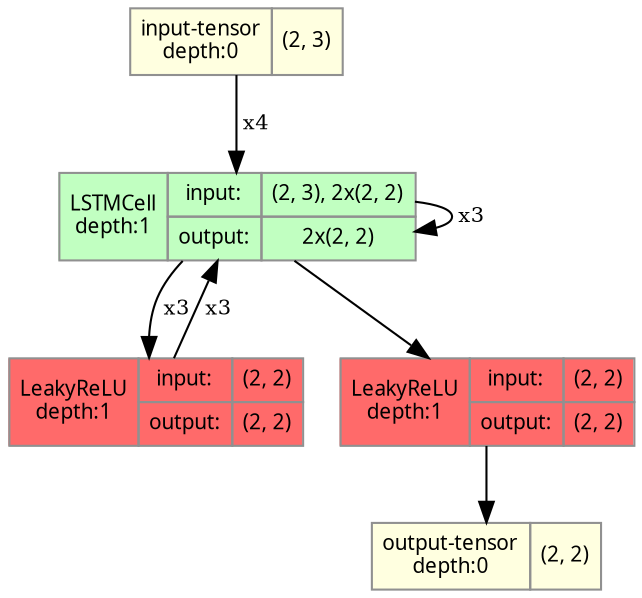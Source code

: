 strict digraph RecursiveNet {
	graph [ordering=in rankdir=TB size="12.0,12.0"]
	node [align=left color="#909090" fillcolor="#ffffff90" fontname="Linux libertine" fontsize=10 height=0.2 margin=0 ranksep=0.1 shape=plaintext style=filled]
	edge [fontsize=10]
	0 [label=<
                    <TABLE BORDER="0" CELLBORDER="1"
                    CELLSPACING="0" CELLPADDING="4">
                        <TR><TD BGCOLOR="lightyellow">input-tensor<BR/>depth:0</TD><TD>(2, 3)</TD></TR>
                    </TABLE>> fillcolor=lightyellow]
	1 [label=<
                    <TABLE BORDER="0" CELLBORDER="1"
                    CELLSPACING="0" CELLPADDING="4">
                    <TR>
                        <TD ROWSPAN="2"
                        BGCOLOR="darkseagreen1">LSTMCell<BR/>depth:1</TD>
                        <TD>input:</TD>
                        <TD>(2, 3), 2x(2, 2)</TD>
                    </TR>
                    <TR>
                        <TD>output:</TD>
                        <TD>2x(2, 2)</TD>
                    </TR>
                    
                    </TABLE>> fillcolor=darkseagreen1]
	2 [label=<
                    <TABLE BORDER="0" CELLBORDER="1"
                    CELLSPACING="0" CELLPADDING="4">
                    <TR>
                        <TD ROWSPAN="2"
                        BGCOLOR="indianred1">LeakyReLU<BR/>depth:1</TD>
                        <TD>input:</TD>
                        <TD>(2, 2)</TD>
                    </TR>
                    <TR>
                        <TD>output:</TD>
                        <TD>(2, 2)</TD>
                    </TR>
                    
                    </TABLE>> fillcolor=indianred1]
	1 [label=<
                    <TABLE BORDER="0" CELLBORDER="1"
                    CELLSPACING="0" CELLPADDING="4">
                    <TR>
                        <TD ROWSPAN="2"
                        BGCOLOR="darkseagreen1">LSTMCell<BR/>depth:1</TD>
                        <TD>input:</TD>
                        <TD>(2, 3), 2x(2, 2)</TD>
                    </TR>
                    <TR>
                        <TD>output:</TD>
                        <TD>2x(2, 2)</TD>
                    </TR>
                    
                    </TABLE>> fillcolor=darkseagreen1]
	2 [label=<
                    <TABLE BORDER="0" CELLBORDER="1"
                    CELLSPACING="0" CELLPADDING="4">
                    <TR>
                        <TD ROWSPAN="2"
                        BGCOLOR="indianred1">LeakyReLU<BR/>depth:1</TD>
                        <TD>input:</TD>
                        <TD>(2, 2)</TD>
                    </TR>
                    <TR>
                        <TD>output:</TD>
                        <TD>(2, 2)</TD>
                    </TR>
                    
                    </TABLE>> fillcolor=indianred1]
	1 [label=<
                    <TABLE BORDER="0" CELLBORDER="1"
                    CELLSPACING="0" CELLPADDING="4">
                    <TR>
                        <TD ROWSPAN="2"
                        BGCOLOR="darkseagreen1">LSTMCell<BR/>depth:1</TD>
                        <TD>input:</TD>
                        <TD>(2, 3), 2x(2, 2)</TD>
                    </TR>
                    <TR>
                        <TD>output:</TD>
                        <TD>2x(2, 2)</TD>
                    </TR>
                    
                    </TABLE>> fillcolor=darkseagreen1]
	2 [label=<
                    <TABLE BORDER="0" CELLBORDER="1"
                    CELLSPACING="0" CELLPADDING="4">
                    <TR>
                        <TD ROWSPAN="2"
                        BGCOLOR="indianred1">LeakyReLU<BR/>depth:1</TD>
                        <TD>input:</TD>
                        <TD>(2, 2)</TD>
                    </TR>
                    <TR>
                        <TD>output:</TD>
                        <TD>(2, 2)</TD>
                    </TR>
                    
                    </TABLE>> fillcolor=indianred1]
	1 [label=<
                    <TABLE BORDER="0" CELLBORDER="1"
                    CELLSPACING="0" CELLPADDING="4">
                    <TR>
                        <TD ROWSPAN="2"
                        BGCOLOR="darkseagreen1">LSTMCell<BR/>depth:1</TD>
                        <TD>input:</TD>
                        <TD>(2, 3), 2x(2, 2)</TD>
                    </TR>
                    <TR>
                        <TD>output:</TD>
                        <TD>2x(2, 2)</TD>
                    </TR>
                    
                    </TABLE>> fillcolor=darkseagreen1]
	3 [label=<
                    <TABLE BORDER="0" CELLBORDER="1"
                    CELLSPACING="0" CELLPADDING="4">
                    <TR>
                        <TD ROWSPAN="2"
                        BGCOLOR="indianred1">LeakyReLU<BR/>depth:1</TD>
                        <TD>input:</TD>
                        <TD>(2, 2)</TD>
                    </TR>
                    <TR>
                        <TD>output:</TD>
                        <TD>(2, 2)</TD>
                    </TR>
                    
                    </TABLE>> fillcolor=indianred1]
	4 [label=<
                    <TABLE BORDER="0" CELLBORDER="1"
                    CELLSPACING="0" CELLPADDING="4">
                        <TR><TD BGCOLOR="lightyellow">output-tensor<BR/>depth:0</TD><TD>(2, 2)</TD></TR>
                    </TABLE>> fillcolor=lightyellow]
	0 -> 1
	0 -> 1 [label=" x2"]
	0 -> 1 [label=" x3"]
	0 -> 1 [label=" x4"]
	1 -> 2
	1 -> 1
	2 -> 1
	1 -> 2 [label=" x2"]
	1 -> 1 [label=" x2"]
	2 -> 1 [label=" x2"]
	1 -> 2 [label=" x3"]
	1 -> 1 [label=" x3"]
	2 -> 1 [label=" x3"]
	1 -> 3
	3 -> 4
}
strict digraph RecursiveNet {
	graph [ordering=in rankdir=TB size="12.0,12.0"]
	node [align=left color="#909090" fillcolor="#ffffff90" fontname="Linux libertine" fontsize=10 height=0.2 margin=0 ranksep=0.1 shape=plaintext style=filled]
	edge [fontsize=10]
	0 [label=<
                    <TABLE BORDER="0" CELLBORDER="1"
                    CELLSPACING="0" CELLPADDING="4">
                        <TR><TD BGCOLOR="lightyellow">input-tensor<BR/>depth:0</TD><TD>(2, 3)</TD></TR>
                    </TABLE>> fillcolor=lightyellow]
	1 [label=<
                    <TABLE BORDER="0" CELLBORDER="1"
                    CELLSPACING="0" CELLPADDING="4">
                    <TR>
                        <TD ROWSPAN="2"
                        BGCOLOR="darkseagreen1">LSTMCell<BR/>depth:1</TD>
                        <TD>input:</TD>
                        <TD>(2, 3), 2x(2, 2)</TD>
                    </TR>
                    <TR>
                        <TD>output:</TD>
                        <TD>2x(2, 2)</TD>
                    </TR>
                    
                    </TABLE>> fillcolor=darkseagreen1]
	2 [label=<
                    <TABLE BORDER="0" CELLBORDER="1"
                    CELLSPACING="0" CELLPADDING="4">
                    <TR>
                        <TD ROWSPAN="2"
                        BGCOLOR="indianred1">LeakyReLU<BR/>depth:1</TD>
                        <TD>input:</TD>
                        <TD>(2, 2)</TD>
                    </TR>
                    <TR>
                        <TD>output:</TD>
                        <TD>(2, 2)</TD>
                    </TR>
                    
                    </TABLE>> fillcolor=indianred1]
	3 [label=<
                    <TABLE BORDER="0" CELLBORDER="1"
                    CELLSPACING="0" CELLPADDING="4">
                    <TR>
                        <TD ROWSPAN="2"
                        BGCOLOR="darkseagreen1">LSTMCell<BR/>depth:1</TD>
                        <TD>input:</TD>
                        <TD>(2, 3), 2x(2, 2)</TD>
                    </TR>
                    <TR>
                        <TD>output:</TD>
                        <TD>2x(2, 2)</TD>
                    </TR>
                    
                    </TABLE>> fillcolor=darkseagreen1]
	4 [label=<
                    <TABLE BORDER="0" CELLBORDER="1"
                    CELLSPACING="0" CELLPADDING="4">
                    <TR>
                        <TD ROWSPAN="2"
                        BGCOLOR="indianred1">LeakyReLU<BR/>depth:1</TD>
                        <TD>input:</TD>
                        <TD>(2, 2)</TD>
                    </TR>
                    <TR>
                        <TD>output:</TD>
                        <TD>(2, 2)</TD>
                    </TR>
                    
                    </TABLE>> fillcolor=indianred1]
	5 [label=<
                    <TABLE BORDER="0" CELLBORDER="1"
                    CELLSPACING="0" CELLPADDING="4">
                    <TR>
                        <TD ROWSPAN="2"
                        BGCOLOR="darkseagreen1">LSTMCell<BR/>depth:1</TD>
                        <TD>input:</TD>
                        <TD>(2, 3), 2x(2, 2)</TD>
                    </TR>
                    <TR>
                        <TD>output:</TD>
                        <TD>2x(2, 2)</TD>
                    </TR>
                    
                    </TABLE>> fillcolor=darkseagreen1]
	6 [label=<
                    <TABLE BORDER="0" CELLBORDER="1"
                    CELLSPACING="0" CELLPADDING="4">
                    <TR>
                        <TD ROWSPAN="2"
                        BGCOLOR="indianred1">LeakyReLU<BR/>depth:1</TD>
                        <TD>input:</TD>
                        <TD>(2, 2)</TD>
                    </TR>
                    <TR>
                        <TD>output:</TD>
                        <TD>(2, 2)</TD>
                    </TR>
                    
                    </TABLE>> fillcolor=indianred1]
	7 [label=<
                    <TABLE BORDER="0" CELLBORDER="1"
                    CELLSPACING="0" CELLPADDING="4">
                    <TR>
                        <TD ROWSPAN="2"
                        BGCOLOR="darkseagreen1">LSTMCell<BR/>depth:1</TD>
                        <TD>input:</TD>
                        <TD>(2, 3), 2x(2, 2)</TD>
                    </TR>
                    <TR>
                        <TD>output:</TD>
                        <TD>2x(2, 2)</TD>
                    </TR>
                    
                    </TABLE>> fillcolor=darkseagreen1]
	8 [label=<
                    <TABLE BORDER="0" CELLBORDER="1"
                    CELLSPACING="0" CELLPADDING="4">
                    <TR>
                        <TD ROWSPAN="2"
                        BGCOLOR="indianred1">LeakyReLU<BR/>depth:1</TD>
                        <TD>input:</TD>
                        <TD>(2, 2)</TD>
                    </TR>
                    <TR>
                        <TD>output:</TD>
                        <TD>(2, 2)</TD>
                    </TR>
                    
                    </TABLE>> fillcolor=indianred1]
	9 [label=<
                    <TABLE BORDER="0" CELLBORDER="1"
                    CELLSPACING="0" CELLPADDING="4">
                        <TR><TD BGCOLOR="lightyellow">output-tensor<BR/>depth:0</TD><TD>(2, 2)</TD></TR>
                    </TABLE>> fillcolor=lightyellow]
	0 -> 1
	0 -> 3
	0 -> 5
	0 -> 7
	1 -> 2
	1 -> 3
	2 -> 3
	3 -> 4
	3 -> 5
	4 -> 5
	5 -> 6
	5 -> 7
	6 -> 7
	7 -> 8
	8 -> 9
}
